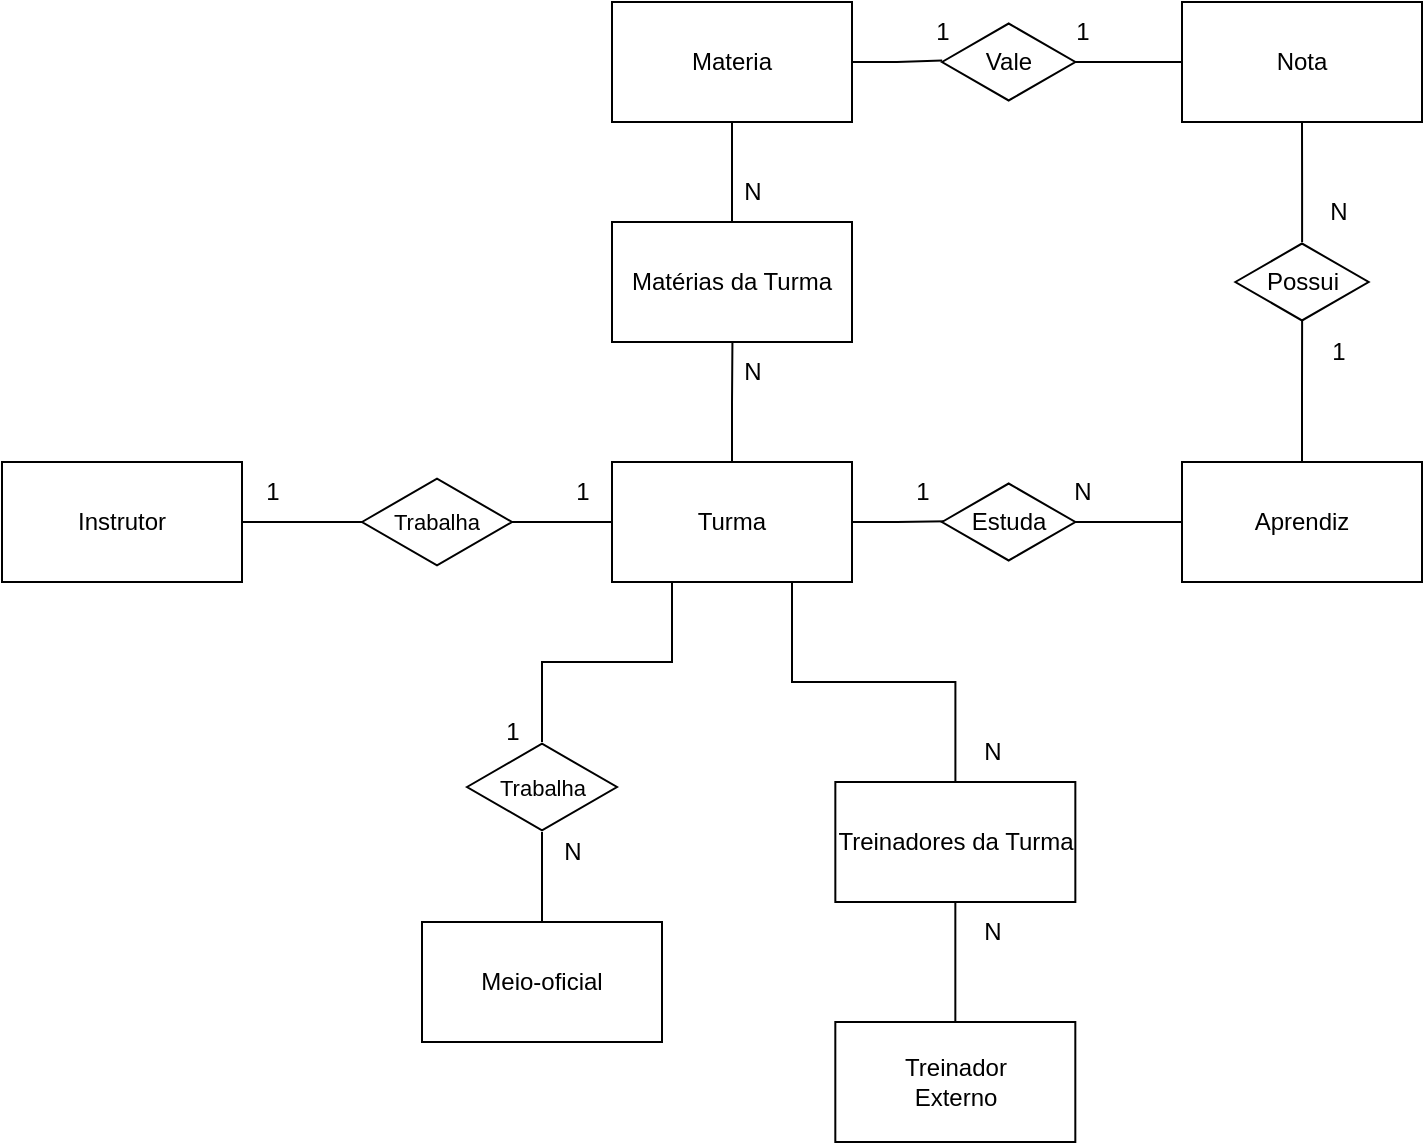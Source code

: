 <mxfile version="20.6.0" type="device"><diagram id="R2lEEEUBdFMjLlhIrx00" name="Page-1"><mxGraphModel dx="1185" dy="662" grid="1" gridSize="10" guides="1" tooltips="1" connect="1" arrows="1" fold="1" page="1" pageScale="1" pageWidth="850" pageHeight="1100" math="0" shadow="0" extFonts="Permanent Marker^https://fonts.googleapis.com/css?family=Permanent+Marker"><root><mxCell id="0"/><mxCell id="1" parent="0"/><UserObject label="Instrutor" treeRoot="1" id="givtUw0AN9xpdXZa5XSx-7"><mxCell style="whiteSpace=wrap;html=1;align=center;treeFolding=1;treeMoving=1;newEdgeStyle={&quot;edgeStyle&quot;:&quot;elbowEdgeStyle&quot;,&quot;startArrow&quot;:&quot;none&quot;,&quot;endArrow&quot;:&quot;none&quot;};" vertex="1" parent="1"><mxGeometry y="250" width="120" height="60" as="geometry"/></mxCell></UserObject><mxCell id="givtUw0AN9xpdXZa5XSx-53" style="edgeStyle=orthogonalEdgeStyle;rounded=0;orthogonalLoop=1;jettySize=auto;html=1;exitX=0.5;exitY=0;exitDx=0;exitDy=0;entryX=0.502;entryY=0.96;entryDx=0;entryDy=0;entryPerimeter=0;fontSize=11;startArrow=none;startFill=0;endArrow=none;endFill=0;" edge="1" parent="1" source="givtUw0AN9xpdXZa5XSx-10"><mxGeometry relative="1" as="geometry"><mxPoint x="365.217" y="189.9" as="targetPoint"/></mxGeometry></mxCell><mxCell id="givtUw0AN9xpdXZa5XSx-58" style="edgeStyle=orthogonalEdgeStyle;rounded=0;orthogonalLoop=1;jettySize=auto;html=1;entryX=0.042;entryY=0.49;entryDx=0;entryDy=0;entryPerimeter=0;fontSize=11;startArrow=none;startFill=0;endArrow=none;endFill=0;" edge="1" parent="1" source="givtUw0AN9xpdXZa5XSx-10" target="givtUw0AN9xpdXZa5XSx-26"><mxGeometry relative="1" as="geometry"/></mxCell><UserObject label="Turma" treeRoot="1" id="givtUw0AN9xpdXZa5XSx-10"><mxCell style="whiteSpace=wrap;html=1;align=center;treeFolding=1;treeMoving=1;newEdgeStyle={&quot;edgeStyle&quot;:&quot;elbowEdgeStyle&quot;,&quot;startArrow&quot;:&quot;none&quot;,&quot;endArrow&quot;:&quot;none&quot;};" vertex="1" parent="1"><mxGeometry x="305" y="250" width="120" height="60" as="geometry"/></mxCell></UserObject><mxCell id="givtUw0AN9xpdXZa5XSx-36" style="edgeStyle=orthogonalEdgeStyle;rounded=0;orthogonalLoop=1;jettySize=auto;html=1;entryX=0.501;entryY=0.972;entryDx=0;entryDy=0;entryPerimeter=0;startArrow=none;startFill=0;endArrow=none;endFill=0;" edge="1" parent="1" source="givtUw0AN9xpdXZa5XSx-11" target="givtUw0AN9xpdXZa5XSx-35"><mxGeometry relative="1" as="geometry"/></mxCell><UserObject label="Aprendiz" treeRoot="1" id="givtUw0AN9xpdXZa5XSx-11"><mxCell style="whiteSpace=wrap;html=1;align=center;treeFolding=1;treeMoving=1;newEdgeStyle={&quot;edgeStyle&quot;:&quot;elbowEdgeStyle&quot;,&quot;startArrow&quot;:&quot;none&quot;,&quot;endArrow&quot;:&quot;none&quot;};" vertex="1" parent="1"><mxGeometry x="590" y="250" width="120" height="60" as="geometry"/></mxCell></UserObject><UserObject label="Nota" treeRoot="1" id="givtUw0AN9xpdXZa5XSx-13"><mxCell style="whiteSpace=wrap;html=1;align=center;treeFolding=1;treeMoving=1;newEdgeStyle={&quot;edgeStyle&quot;:&quot;elbowEdgeStyle&quot;,&quot;startArrow&quot;:&quot;none&quot;,&quot;endArrow&quot;:&quot;none&quot;};" vertex="1" parent="1"><mxGeometry x="590" y="20" width="120" height="60" as="geometry"/></mxCell></UserObject><mxCell id="givtUw0AN9xpdXZa5XSx-43" style="edgeStyle=orthogonalEdgeStyle;rounded=0;orthogonalLoop=1;jettySize=auto;html=1;entryX=0.001;entryY=0.481;entryDx=0;entryDy=0;entryPerimeter=0;startArrow=none;startFill=0;endArrow=none;endFill=0;" edge="1" parent="1" source="givtUw0AN9xpdXZa5XSx-20" target="givtUw0AN9xpdXZa5XSx-42"><mxGeometry relative="1" as="geometry"/></mxCell><mxCell id="givtUw0AN9xpdXZa5XSx-76" style="edgeStyle=orthogonalEdgeStyle;rounded=0;orthogonalLoop=1;jettySize=auto;html=1;entryX=0.5;entryY=0;entryDx=0;entryDy=0;fontSize=11;startArrow=none;startFill=0;endArrow=none;endFill=0;" edge="1" parent="1" source="givtUw0AN9xpdXZa5XSx-20" target="givtUw0AN9xpdXZa5XSx-75"><mxGeometry relative="1" as="geometry"/></mxCell><UserObject label="Materia" treeRoot="1" id="givtUw0AN9xpdXZa5XSx-20"><mxCell style="whiteSpace=wrap;html=1;align=center;treeFolding=1;treeMoving=1;newEdgeStyle={&quot;edgeStyle&quot;:&quot;elbowEdgeStyle&quot;,&quot;startArrow&quot;:&quot;none&quot;,&quot;endArrow&quot;:&quot;none&quot;};" vertex="1" parent="1"><mxGeometry x="305" y="20" width="120" height="60" as="geometry"/></mxCell></UserObject><mxCell id="givtUw0AN9xpdXZa5XSx-24" value="N" style="text;html=1;align=center;verticalAlign=middle;resizable=0;points=[];autosize=1;strokeColor=none;fillColor=none;" vertex="1" parent="1"><mxGeometry x="525" y="250" width="30" height="30" as="geometry"/></mxCell><mxCell id="givtUw0AN9xpdXZa5XSx-57" style="edgeStyle=orthogonalEdgeStyle;rounded=0;orthogonalLoop=1;jettySize=auto;html=1;entryX=0;entryY=0.5;entryDx=0;entryDy=0;fontSize=11;startArrow=none;startFill=0;endArrow=none;endFill=0;" edge="1" parent="1" source="givtUw0AN9xpdXZa5XSx-26" target="givtUw0AN9xpdXZa5XSx-11"><mxGeometry relative="1" as="geometry"/></mxCell><mxCell id="givtUw0AN9xpdXZa5XSx-26" value="Estuda" style="html=1;whiteSpace=wrap;aspect=fixed;shape=isoRectangle;" vertex="1" parent="1"><mxGeometry x="470" y="260" width="66.67" height="40" as="geometry"/></mxCell><mxCell id="givtUw0AN9xpdXZa5XSx-31" value="1" style="text;html=1;align=center;verticalAlign=middle;resizable=0;points=[];autosize=1;strokeColor=none;fillColor=none;" vertex="1" parent="1"><mxGeometry x="445" y="250" width="30" height="30" as="geometry"/></mxCell><mxCell id="givtUw0AN9xpdXZa5XSx-37" style="edgeStyle=orthogonalEdgeStyle;rounded=0;orthogonalLoop=1;jettySize=auto;html=1;entryX=0.5;entryY=1;entryDx=0;entryDy=0;startArrow=none;startFill=0;endArrow=none;endFill=0;" edge="1" parent="1" source="givtUw0AN9xpdXZa5XSx-35" target="givtUw0AN9xpdXZa5XSx-13"><mxGeometry relative="1" as="geometry"/></mxCell><mxCell id="givtUw0AN9xpdXZa5XSx-35" value="Possui" style="html=1;whiteSpace=wrap;aspect=fixed;shape=isoRectangle;" vertex="1" parent="1"><mxGeometry x="616.66" y="140" width="66.67" height="40" as="geometry"/></mxCell><mxCell id="givtUw0AN9xpdXZa5XSx-38" value="N" style="text;html=1;align=center;verticalAlign=middle;resizable=0;points=[];autosize=1;strokeColor=none;fillColor=none;" vertex="1" parent="1"><mxGeometry x="653.33" y="110" width="30" height="30" as="geometry"/></mxCell><mxCell id="givtUw0AN9xpdXZa5XSx-39" value="1" style="text;html=1;align=center;verticalAlign=middle;resizable=0;points=[];autosize=1;strokeColor=none;fillColor=none;" vertex="1" parent="1"><mxGeometry x="653.33" y="180" width="30" height="30" as="geometry"/></mxCell><mxCell id="givtUw0AN9xpdXZa5XSx-44" style="edgeStyle=orthogonalEdgeStyle;rounded=0;orthogonalLoop=1;jettySize=auto;html=1;entryX=0;entryY=0.5;entryDx=0;entryDy=0;startArrow=none;startFill=0;endArrow=none;endFill=0;" edge="1" parent="1" source="givtUw0AN9xpdXZa5XSx-42" target="givtUw0AN9xpdXZa5XSx-13"><mxGeometry relative="1" as="geometry"/></mxCell><mxCell id="givtUw0AN9xpdXZa5XSx-42" value="Vale" style="html=1;whiteSpace=wrap;aspect=fixed;shape=isoRectangle;" vertex="1" parent="1"><mxGeometry x="470" y="30" width="66.67" height="40" as="geometry"/></mxCell><mxCell id="givtUw0AN9xpdXZa5XSx-46" value="1" style="text;html=1;align=center;verticalAlign=middle;resizable=0;points=[];autosize=1;strokeColor=none;fillColor=none;" vertex="1" parent="1"><mxGeometry x="525" y="20" width="30" height="30" as="geometry"/></mxCell><mxCell id="givtUw0AN9xpdXZa5XSx-47" value="1" style="text;html=1;align=center;verticalAlign=middle;resizable=0;points=[];autosize=1;strokeColor=none;fillColor=none;" vertex="1" parent="1"><mxGeometry x="455" y="20" width="30" height="30" as="geometry"/></mxCell><mxCell id="givtUw0AN9xpdXZa5XSx-48" value="N" style="text;html=1;align=center;verticalAlign=middle;resizable=0;points=[];autosize=1;strokeColor=none;fillColor=none;" vertex="1" parent="1"><mxGeometry x="360" y="100" width="30" height="30" as="geometry"/></mxCell><mxCell id="givtUw0AN9xpdXZa5XSx-52" value="N" style="text;html=1;align=center;verticalAlign=middle;resizable=0;points=[];autosize=1;strokeColor=none;fillColor=none;" vertex="1" parent="1"><mxGeometry x="360" y="190" width="30" height="30" as="geometry"/></mxCell><mxCell id="givtUw0AN9xpdXZa5XSx-60" style="edgeStyle=orthogonalEdgeStyle;rounded=0;orthogonalLoop=1;jettySize=auto;html=1;entryX=0;entryY=0.5;entryDx=0;entryDy=0;fontSize=11;startArrow=none;startFill=0;endArrow=none;endFill=0;" edge="1" parent="1" source="givtUw0AN9xpdXZa5XSx-59" target="givtUw0AN9xpdXZa5XSx-10"><mxGeometry relative="1" as="geometry"/></mxCell><mxCell id="givtUw0AN9xpdXZa5XSx-61" style="edgeStyle=orthogonalEdgeStyle;rounded=0;orthogonalLoop=1;jettySize=auto;html=1;entryX=1;entryY=0.5;entryDx=0;entryDy=0;fontSize=11;startArrow=none;startFill=0;endArrow=none;endFill=0;" edge="1" parent="1" source="givtUw0AN9xpdXZa5XSx-59" target="givtUw0AN9xpdXZa5XSx-7"><mxGeometry relative="1" as="geometry"/></mxCell><mxCell id="givtUw0AN9xpdXZa5XSx-59" value="Trabalha" style="html=1;whiteSpace=wrap;aspect=fixed;shape=isoRectangle;fontSize=11;" vertex="1" parent="1"><mxGeometry x="180" y="257.5" width="75" height="45" as="geometry"/></mxCell><mxCell id="givtUw0AN9xpdXZa5XSx-62" value="1" style="text;html=1;align=center;verticalAlign=middle;resizable=0;points=[];autosize=1;strokeColor=none;fillColor=none;" vertex="1" parent="1"><mxGeometry x="120" y="250" width="30" height="30" as="geometry"/></mxCell><mxCell id="givtUw0AN9xpdXZa5XSx-63" value="1" style="text;html=1;align=center;verticalAlign=middle;resizable=0;points=[];autosize=1;strokeColor=none;fillColor=none;" vertex="1" parent="1"><mxGeometry x="275" y="250" width="30" height="30" as="geometry"/></mxCell><UserObject label="Matérias da Turma" treeRoot="1" id="givtUw0AN9xpdXZa5XSx-75"><mxCell style="whiteSpace=wrap;html=1;align=center;treeFolding=1;treeMoving=1;newEdgeStyle={&quot;edgeStyle&quot;:&quot;elbowEdgeStyle&quot;,&quot;startArrow&quot;:&quot;none&quot;,&quot;endArrow&quot;:&quot;none&quot;};" vertex="1" parent="1"><mxGeometry x="305" y="130" width="120" height="60" as="geometry"/></mxCell></UserObject><mxCell id="givtUw0AN9xpdXZa5XSx-84" value="N" style="text;html=1;align=center;verticalAlign=middle;resizable=0;points=[];autosize=1;strokeColor=none;fillColor=none;" vertex="1" parent="1"><mxGeometry x="506.67" y="430" width="30" height="30" as="geometry"/></mxCell><mxCell id="givtUw0AN9xpdXZa5XSx-85" value="" style="group" vertex="1" connectable="0" parent="1"><mxGeometry x="210" y="370" width="120" height="170" as="geometry"/></mxCell><UserObject label="Meio-oficial" treeRoot="1" id="givtUw0AN9xpdXZa5XSx-8"><mxCell style="whiteSpace=wrap;html=1;align=center;treeFolding=1;treeMoving=1;newEdgeStyle={&quot;edgeStyle&quot;:&quot;elbowEdgeStyle&quot;,&quot;startArrow&quot;:&quot;none&quot;,&quot;endArrow&quot;:&quot;none&quot;};" vertex="1" parent="givtUw0AN9xpdXZa5XSx-85"><mxGeometry y="110" width="120" height="60" as="geometry"/></mxCell></UserObject><mxCell id="givtUw0AN9xpdXZa5XSx-66" value="Trabalha" style="html=1;whiteSpace=wrap;aspect=fixed;shape=isoRectangle;fontSize=11;" vertex="1" parent="givtUw0AN9xpdXZa5XSx-85"><mxGeometry x="22.5" y="20" width="75" height="45" as="geometry"/></mxCell><mxCell id="givtUw0AN9xpdXZa5XSx-71" value="N" style="text;html=1;align=center;verticalAlign=middle;resizable=0;points=[];autosize=1;strokeColor=none;fillColor=none;" vertex="1" parent="givtUw0AN9xpdXZa5XSx-85"><mxGeometry x="60" y="60" width="30" height="30" as="geometry"/></mxCell><mxCell id="givtUw0AN9xpdXZa5XSx-70" style="edgeStyle=orthogonalEdgeStyle;rounded=0;orthogonalLoop=1;jettySize=auto;html=1;entryX=0.5;entryY=0;entryDx=0;entryDy=0;fontSize=11;startArrow=none;startFill=0;endArrow=none;endFill=0;" edge="1" parent="givtUw0AN9xpdXZa5XSx-85" source="givtUw0AN9xpdXZa5XSx-66" target="givtUw0AN9xpdXZa5XSx-8"><mxGeometry relative="1" as="geometry"/></mxCell><mxCell id="givtUw0AN9xpdXZa5XSx-72" value="1" style="text;html=1;align=center;verticalAlign=middle;resizable=0;points=[];autosize=1;strokeColor=none;fillColor=none;" vertex="1" parent="givtUw0AN9xpdXZa5XSx-85"><mxGeometry x="30" width="30" height="30" as="geometry"/></mxCell><mxCell id="givtUw0AN9xpdXZa5XSx-87" value="" style="group" vertex="1" connectable="0" parent="1"><mxGeometry x="416.66" y="380" width="120.01" height="210" as="geometry"/></mxCell><UserObject label="Treinador &lt;br&gt;Externo" treeRoot="1" id="givtUw0AN9xpdXZa5XSx-9"><mxCell style="whiteSpace=wrap;html=1;align=center;treeFolding=1;treeMoving=1;newEdgeStyle={&quot;edgeStyle&quot;:&quot;elbowEdgeStyle&quot;,&quot;startArrow&quot;:&quot;none&quot;,&quot;endArrow&quot;:&quot;none&quot;};" vertex="1" parent="givtUw0AN9xpdXZa5XSx-87"><mxGeometry y="150" width="120" height="60" as="geometry"/></mxCell></UserObject><UserObject label="Treinadores da Turma" treeRoot="1" id="givtUw0AN9xpdXZa5XSx-77"><mxCell style="whiteSpace=wrap;html=1;align=center;treeFolding=1;treeMoving=1;newEdgeStyle={&quot;edgeStyle&quot;:&quot;elbowEdgeStyle&quot;,&quot;startArrow&quot;:&quot;none&quot;,&quot;endArrow&quot;:&quot;none&quot;};" vertex="1" parent="givtUw0AN9xpdXZa5XSx-87"><mxGeometry x="0.01" y="30" width="120" height="60" as="geometry"/></mxCell></UserObject><mxCell id="givtUw0AN9xpdXZa5XSx-83" value="N" style="text;html=1;align=center;verticalAlign=middle;resizable=0;points=[];autosize=1;strokeColor=none;fillColor=none;" vertex="1" parent="givtUw0AN9xpdXZa5XSx-87"><mxGeometry x="63.34" width="30" height="30" as="geometry"/></mxCell><mxCell id="givtUw0AN9xpdXZa5XSx-81" style="edgeStyle=orthogonalEdgeStyle;rounded=0;orthogonalLoop=1;jettySize=auto;html=1;entryX=0.5;entryY=1;entryDx=0;entryDy=0;fontSize=11;startArrow=none;startFill=0;endArrow=none;endFill=0;" edge="1" parent="givtUw0AN9xpdXZa5XSx-87" source="givtUw0AN9xpdXZa5XSx-9" target="givtUw0AN9xpdXZa5XSx-77"><mxGeometry relative="1" as="geometry"/></mxCell><mxCell id="givtUw0AN9xpdXZa5XSx-96" value="N" style="text;html=1;align=center;verticalAlign=middle;resizable=0;points=[];autosize=1;strokeColor=none;fillColor=none;" vertex="1" parent="givtUw0AN9xpdXZa5XSx-87"><mxGeometry x="63.34" y="90" width="30" height="30" as="geometry"/></mxCell><mxCell id="givtUw0AN9xpdXZa5XSx-88" style="edgeStyle=orthogonalEdgeStyle;rounded=0;orthogonalLoop=1;jettySize=auto;html=1;entryX=0.75;entryY=1;entryDx=0;entryDy=0;fontSize=11;startArrow=none;startFill=0;endArrow=none;endFill=0;" edge="1" parent="1" source="givtUw0AN9xpdXZa5XSx-77" target="givtUw0AN9xpdXZa5XSx-10"><mxGeometry relative="1" as="geometry"/></mxCell><mxCell id="givtUw0AN9xpdXZa5XSx-90" style="edgeStyle=orthogonalEdgeStyle;rounded=0;orthogonalLoop=1;jettySize=auto;html=1;entryX=0.25;entryY=1;entryDx=0;entryDy=0;fontSize=11;startArrow=none;startFill=0;endArrow=none;endFill=0;" edge="1" parent="1" source="givtUw0AN9xpdXZa5XSx-66" target="givtUw0AN9xpdXZa5XSx-10"><mxGeometry relative="1" as="geometry"/></mxCell></root></mxGraphModel></diagram></mxfile>